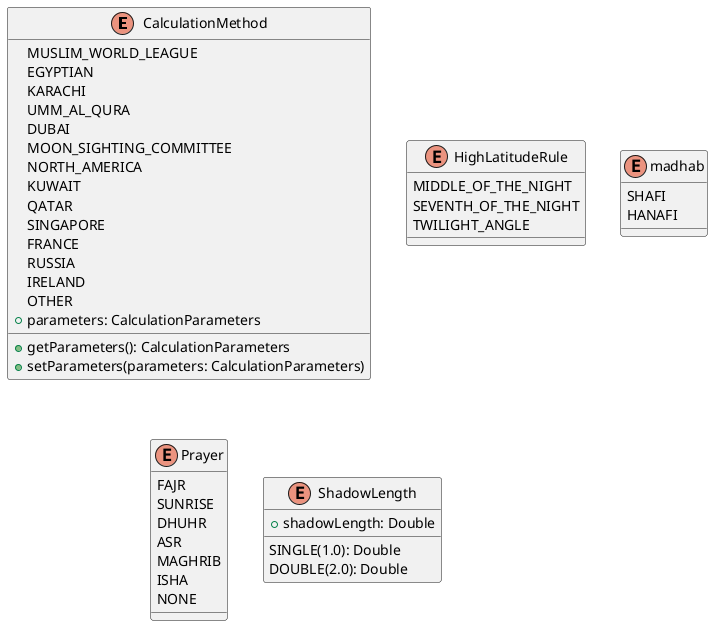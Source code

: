 @startuml

enum CalculationMethod{
MUSLIM_WORLD_LEAGUE
EGYPTIAN
KARACHI
UMM_AL_QURA
DUBAI
MOON_SIGHTING_COMMITTEE
NORTH_AMERICA
KUWAIT
QATAR
SINGAPORE
FRANCE
RUSSIA
IRELAND
OTHER
+parameters: CalculationParameters
+getParameters(): CalculationParameters
+setParameters(parameters: CalculationParameters)
}

enum HighLatitudeRule{
MIDDLE_OF_THE_NIGHT
SEVENTH_OF_THE_NIGHT
TWILIGHT_ANGLE
}

enum madhab{
SHAFI
HANAFI
}

enum Prayer{
FAJR
SUNRISE
DHUHR
ASR
MAGHRIB
ISHA
NONE
}

enum ShadowLength{
+shadowLength: Double
SINGLE(1.0): Double
DOUBLE(2.0): Double
}
@enduml